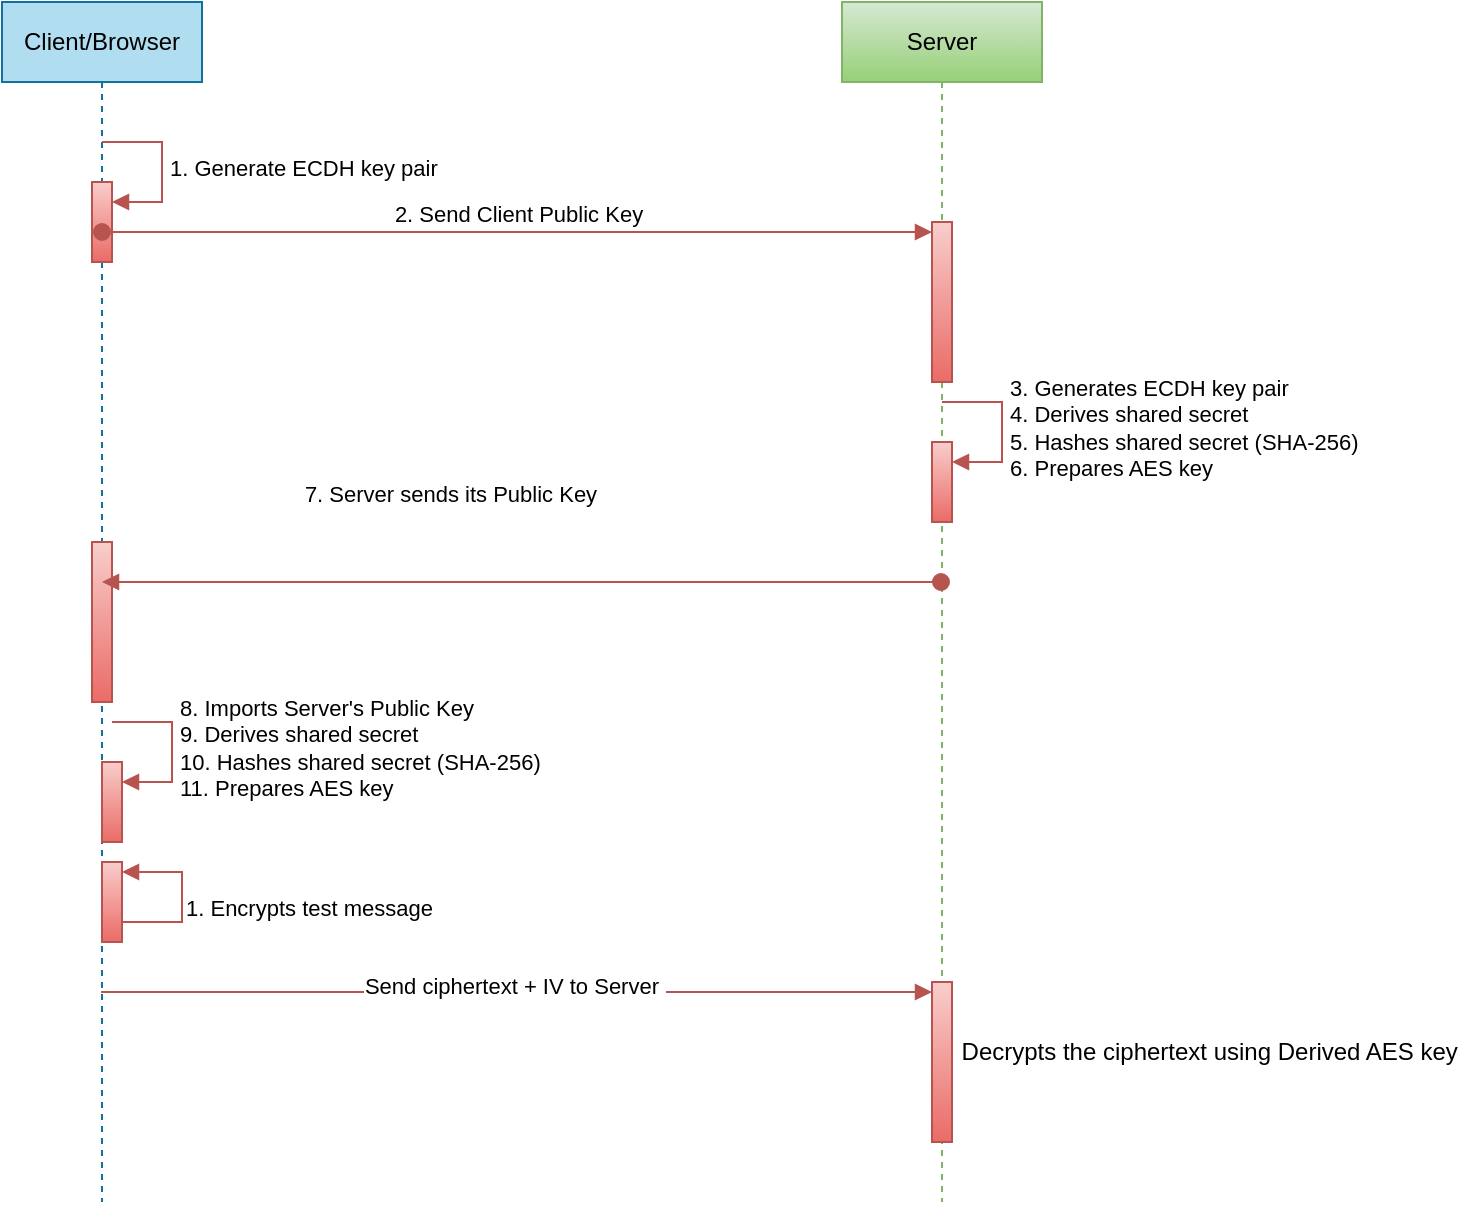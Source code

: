<mxfile version="27.1.4">
  <diagram name="Page-1" id="YYuJjYj6VOPfvRBv3yDH">
    <mxGraphModel dx="897" dy="595" grid="1" gridSize="10" guides="1" tooltips="1" connect="1" arrows="1" fold="1" page="1" pageScale="1" pageWidth="850" pageHeight="1100" math="0" shadow="0">
      <root>
        <mxCell id="0" />
        <mxCell id="1" parent="0" />
        <mxCell id="jhHZkxdW6vcV8rd79qtP-1" value="Client/Browser" style="shape=umlLifeline;perimeter=lifelinePerimeter;whiteSpace=wrap;html=1;container=1;dropTarget=0;collapsible=0;recursiveResize=0;outlineConnect=0;portConstraint=eastwest;newEdgeStyle={&quot;curved&quot;:0,&quot;rounded&quot;:0};fillColor=#b1ddf0;strokeColor=#10739e;" vertex="1" parent="1">
          <mxGeometry x="60" y="80" width="100" height="600" as="geometry" />
        </mxCell>
        <mxCell id="jhHZkxdW6vcV8rd79qtP-5" value="" style="html=1;points=[[0,0,0,0,5],[0,1,0,0,-5],[1,0,0,0,5],[1,1,0,0,-5]];perimeter=orthogonalPerimeter;outlineConnect=0;targetShapes=umlLifeline;portConstraint=eastwest;newEdgeStyle={&quot;curved&quot;:0,&quot;rounded&quot;:0};fillColor=#f8cecc;gradientColor=#ea6b66;strokeColor=#b85450;" vertex="1" parent="jhHZkxdW6vcV8rd79qtP-1">
          <mxGeometry x="45" y="90" width="10" height="40" as="geometry" />
        </mxCell>
        <mxCell id="jhHZkxdW6vcV8rd79qtP-6" value="1. Generate ECDH key pair" style="html=1;align=left;spacingLeft=2;endArrow=block;rounded=0;edgeStyle=orthogonalEdgeStyle;curved=0;rounded=0;fillColor=#f8cecc;gradientColor=#ea6b66;strokeColor=#b85450;" edge="1" target="jhHZkxdW6vcV8rd79qtP-5" parent="jhHZkxdW6vcV8rd79qtP-1">
          <mxGeometry relative="1" as="geometry">
            <mxPoint x="50" y="70" as="sourcePoint" />
            <Array as="points">
              <mxPoint x="80" y="100" />
            </Array>
          </mxGeometry>
        </mxCell>
        <mxCell id="jhHZkxdW6vcV8rd79qtP-13" value="" style="html=1;points=[[0,0,0,0,5],[0,1,0,0,-5],[1,0,0,0,5],[1,1,0,0,-5]];perimeter=orthogonalPerimeter;outlineConnect=0;targetShapes=umlLifeline;portConstraint=eastwest;newEdgeStyle={&quot;curved&quot;:0,&quot;rounded&quot;:0};fillColor=#f8cecc;gradientColor=#ea6b66;strokeColor=#b85450;" vertex="1" parent="jhHZkxdW6vcV8rd79qtP-1">
          <mxGeometry x="45" y="270" width="10" height="80" as="geometry" />
        </mxCell>
        <mxCell id="jhHZkxdW6vcV8rd79qtP-15" value="" style="html=1;points=[[0,0,0,0,5],[0,1,0,0,-5],[1,0,0,0,5],[1,1,0,0,-5]];perimeter=orthogonalPerimeter;outlineConnect=0;targetShapes=umlLifeline;portConstraint=eastwest;newEdgeStyle={&quot;curved&quot;:0,&quot;rounded&quot;:0};fillColor=#f8cecc;gradientColor=#ea6b66;strokeColor=#b85450;" vertex="1" parent="jhHZkxdW6vcV8rd79qtP-1">
          <mxGeometry x="50" y="380" width="10" height="40" as="geometry" />
        </mxCell>
        <mxCell id="jhHZkxdW6vcV8rd79qtP-16" value="&lt;div&gt;8. Imports Server&#39;s Public Key&lt;/div&gt;&lt;div&gt;9. Derives shared secret&lt;/div&gt;&lt;div&gt;10. Hashes shared secret (SHA-256)&lt;/div&gt;&lt;div&gt;11. Prepares AES key&lt;/div&gt;" style="html=1;align=left;spacingLeft=2;endArrow=block;rounded=0;edgeStyle=orthogonalEdgeStyle;curved=0;rounded=0;fillColor=#f8cecc;gradientColor=#ea6b66;strokeColor=#b85450;" edge="1" target="jhHZkxdW6vcV8rd79qtP-15" parent="jhHZkxdW6vcV8rd79qtP-1">
          <mxGeometry relative="1" as="geometry">
            <mxPoint x="55" y="360" as="sourcePoint" />
            <Array as="points">
              <mxPoint x="85" y="390" />
            </Array>
          </mxGeometry>
        </mxCell>
        <mxCell id="jhHZkxdW6vcV8rd79qtP-17" value="" style="html=1;points=[[0,0,0,0,5],[0,1,0,0,-5],[1,0,0,0,5],[1,1,0,0,-5]];perimeter=orthogonalPerimeter;outlineConnect=0;targetShapes=umlLifeline;portConstraint=eastwest;newEdgeStyle={&quot;curved&quot;:0,&quot;rounded&quot;:0};fillColor=#f8cecc;gradientColor=#ea6b66;strokeColor=#b85450;" vertex="1" parent="jhHZkxdW6vcV8rd79qtP-1">
          <mxGeometry x="50" y="430" width="10" height="40" as="geometry" />
        </mxCell>
        <mxCell id="jhHZkxdW6vcV8rd79qtP-18" value="&lt;div&gt;1. Encrypts test message&lt;/div&gt;&lt;div&gt;&lt;br&gt;&lt;/div&gt;" style="html=1;align=left;spacingLeft=2;endArrow=block;rounded=0;edgeStyle=orthogonalEdgeStyle;curved=0;rounded=0;entryX=1;entryY=0;entryDx=0;entryDy=5;entryPerimeter=0;fillColor=#f8cecc;gradientColor=#ea6b66;strokeColor=#b85450;" edge="1" target="jhHZkxdW6vcV8rd79qtP-17" parent="jhHZkxdW6vcV8rd79qtP-1">
          <mxGeometry relative="1" as="geometry">
            <mxPoint x="60" y="430" as="sourcePoint" />
            <Array as="points">
              <mxPoint x="60" y="460" />
              <mxPoint x="90" y="460" />
              <mxPoint x="90" y="435" />
            </Array>
          </mxGeometry>
        </mxCell>
        <mxCell id="jhHZkxdW6vcV8rd79qtP-2" value="Server" style="shape=umlLifeline;perimeter=lifelinePerimeter;whiteSpace=wrap;html=1;container=1;dropTarget=0;collapsible=0;recursiveResize=0;outlineConnect=0;portConstraint=eastwest;newEdgeStyle={&quot;curved&quot;:0,&quot;rounded&quot;:0};fillColor=#d5e8d4;gradientColor=#97d077;strokeColor=#82b366;" vertex="1" parent="1">
          <mxGeometry x="480" y="80" width="100" height="600" as="geometry" />
        </mxCell>
        <mxCell id="jhHZkxdW6vcV8rd79qtP-7" value="" style="html=1;points=[[0,0,0,0,5],[0,1,0,0,-5],[1,0,0,0,5],[1,1,0,0,-5]];perimeter=orthogonalPerimeter;outlineConnect=0;targetShapes=umlLifeline;portConstraint=eastwest;newEdgeStyle={&quot;curved&quot;:0,&quot;rounded&quot;:0};fillColor=#f8cecc;gradientColor=#ea6b66;strokeColor=#b85450;" vertex="1" parent="jhHZkxdW6vcV8rd79qtP-2">
          <mxGeometry x="45" y="110" width="10" height="80" as="geometry" />
        </mxCell>
        <mxCell id="jhHZkxdW6vcV8rd79qtP-11" value="" style="html=1;points=[[0,0,0,0,5],[0,1,0,0,-5],[1,0,0,0,5],[1,1,0,0,-5]];perimeter=orthogonalPerimeter;outlineConnect=0;targetShapes=umlLifeline;portConstraint=eastwest;newEdgeStyle={&quot;curved&quot;:0,&quot;rounded&quot;:0};fillColor=#f8cecc;gradientColor=#ea6b66;strokeColor=#b85450;" vertex="1" parent="jhHZkxdW6vcV8rd79qtP-2">
          <mxGeometry x="45" y="220" width="10" height="40" as="geometry" />
        </mxCell>
        <mxCell id="jhHZkxdW6vcV8rd79qtP-12" value="&lt;div&gt;3. Generates ECDH key pair&lt;/div&gt;&lt;div&gt;4. Derives shared secret&lt;/div&gt;&lt;div&gt;5. Hashes shared secret (SHA-256)&lt;/div&gt;&lt;div&gt;6. Prepares AES key&lt;/div&gt;" style="html=1;align=left;spacingLeft=2;endArrow=block;rounded=0;edgeStyle=orthogonalEdgeStyle;curved=0;rounded=0;fillColor=#f8cecc;gradientColor=#ea6b66;strokeColor=#b85450;" edge="1" target="jhHZkxdW6vcV8rd79qtP-11" parent="jhHZkxdW6vcV8rd79qtP-2">
          <mxGeometry relative="1" as="geometry">
            <mxPoint x="50" y="200" as="sourcePoint" />
            <Array as="points">
              <mxPoint x="80" y="230" />
            </Array>
          </mxGeometry>
        </mxCell>
        <mxCell id="jhHZkxdW6vcV8rd79qtP-19" value="" style="html=1;points=[[0,0,0,0,5],[0,1,0,0,-5],[1,0,0,0,5],[1,1,0,0,-5]];perimeter=orthogonalPerimeter;outlineConnect=0;targetShapes=umlLifeline;portConstraint=eastwest;newEdgeStyle={&quot;curved&quot;:0,&quot;rounded&quot;:0};fillColor=#f8cecc;gradientColor=#ea6b66;strokeColor=#b85450;" vertex="1" parent="jhHZkxdW6vcV8rd79qtP-2">
          <mxGeometry x="45" y="490" width="10" height="80" as="geometry" />
        </mxCell>
        <mxCell id="jhHZkxdW6vcV8rd79qtP-8" value="2. Send Client Public Key" style="html=1;verticalAlign=bottom;startArrow=oval;endArrow=block;startSize=8;curved=0;rounded=0;entryX=0;entryY=0;entryDx=0;entryDy=5;fillColor=#f8cecc;gradientColor=#ea6b66;strokeColor=#b85450;" edge="1" target="jhHZkxdW6vcV8rd79qtP-7" parent="1" source="jhHZkxdW6vcV8rd79qtP-1">
          <mxGeometry relative="1" as="geometry">
            <mxPoint x="455" y="195" as="sourcePoint" />
          </mxGeometry>
        </mxCell>
        <mxCell id="jhHZkxdW6vcV8rd79qtP-14" value="7. Server sends its Public Key" style="html=1;verticalAlign=bottom;startArrow=oval;endArrow=block;startSize=8;curved=0;rounded=0;fillColor=#f8cecc;gradientColor=#ea6b66;strokeColor=#b85450;" edge="1" target="jhHZkxdW6vcV8rd79qtP-1" parent="1" source="jhHZkxdW6vcV8rd79qtP-2">
          <mxGeometry x="0.17" y="-35" relative="1" as="geometry">
            <mxPoint x="540" y="430" as="sourcePoint" />
            <mxPoint x="120" y="415" as="targetPoint" />
            <Array as="points">
              <mxPoint x="430" y="370" />
              <mxPoint x="320" y="370" />
            </Array>
            <mxPoint as="offset" />
          </mxGeometry>
        </mxCell>
        <mxCell id="jhHZkxdW6vcV8rd79qtP-20" value="" style="html=1;verticalAlign=bottom;endArrow=block;curved=0;rounded=0;entryX=0;entryY=0;entryDx=0;entryDy=5;fillColor=#f8cecc;gradientColor=#ea6b66;strokeColor=#b85450;" edge="1" target="jhHZkxdW6vcV8rd79qtP-19" parent="1">
          <mxGeometry relative="1" as="geometry">
            <mxPoint x="109.5" y="575" as="sourcePoint" />
          </mxGeometry>
        </mxCell>
        <mxCell id="jhHZkxdW6vcV8rd79qtP-22" value="Send ciphertext + IV to Server&amp;nbsp;" style="edgeLabel;html=1;align=center;verticalAlign=middle;resizable=0;points=[];" vertex="1" connectable="0" parent="jhHZkxdW6vcV8rd79qtP-20">
          <mxGeometry x="-0.006" y="3" relative="1" as="geometry">
            <mxPoint as="offset" />
          </mxGeometry>
        </mxCell>
        <mxCell id="jhHZkxdW6vcV8rd79qtP-23" value="&amp;nbsp; &amp;nbsp; &amp;nbsp; &amp;nbsp; &amp;nbsp; &amp;nbsp; &amp;nbsp; &amp;nbsp; &amp;nbsp; &amp;nbsp; &amp;nbsp; &amp;nbsp; &amp;nbsp; &amp;nbsp; &amp;nbsp; &amp;nbsp; &amp;nbsp; &amp;nbsp; &amp;nbsp; &amp;nbsp; &amp;nbsp; &amp;nbsp; &amp;nbsp; &amp;nbsp; &amp;nbsp; &amp;nbsp; &amp;nbsp; &amp;nbsp; &amp;nbsp; &amp;nbsp; &amp;nbsp; &amp;nbsp; &amp;nbsp; &amp;nbsp; &amp;nbsp; &amp;nbsp; &amp;nbsp; Decrypts the ciphertext using Derived AES key" style="text;html=1;align=center;verticalAlign=middle;resizable=0;points=[];autosize=1;strokeColor=none;fillColor=none;" vertex="1" parent="1">
          <mxGeometry x="280" y="590" width="520" height="30" as="geometry" />
        </mxCell>
      </root>
    </mxGraphModel>
  </diagram>
</mxfile>
